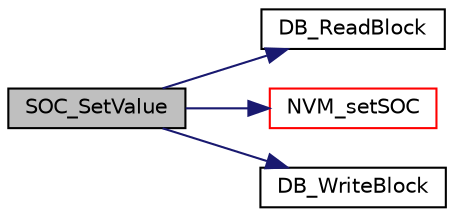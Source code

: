 digraph "SOC_SetValue"
{
  edge [fontname="Helvetica",fontsize="10",labelfontname="Helvetica",labelfontsize="10"];
  node [fontname="Helvetica",fontsize="10",shape=record];
  rankdir="LR";
  Node54 [label="SOC_SetValue",height=0.2,width=0.4,color="black", fillcolor="grey75", style="filled", fontcolor="black"];
  Node54 -> Node55 [color="midnightblue",fontsize="10",style="solid",fontname="Helvetica"];
  Node55 [label="DB_ReadBlock",height=0.2,width=0.4,color="black", fillcolor="white", style="filled",URL="$database_8c.html#a94356e609a13e483fa0c15465e154f34",tooltip="Reads a datablock in database by value. "];
  Node54 -> Node56 [color="midnightblue",fontsize="10",style="solid",fontname="Helvetica"];
  Node56 [label="NVM_setSOC",height=0.2,width=0.4,color="red", fillcolor="white", style="filled",URL="$nvramhandler__cfg_8c.html#a30bd025ab297381766a992c9380ab305",tooltip="Sets the SOC data saved in the non-volatile RAM. "];
  Node54 -> Node64 [color="midnightblue",fontsize="10",style="solid",fontname="Helvetica"];
  Node64 [label="DB_WriteBlock",height=0.2,width=0.4,color="black", fillcolor="white", style="filled",URL="$database_8c.html#ab4d337e13c53dbdab695980576d33fb0",tooltip="Stores a datablock in database. "];
}
